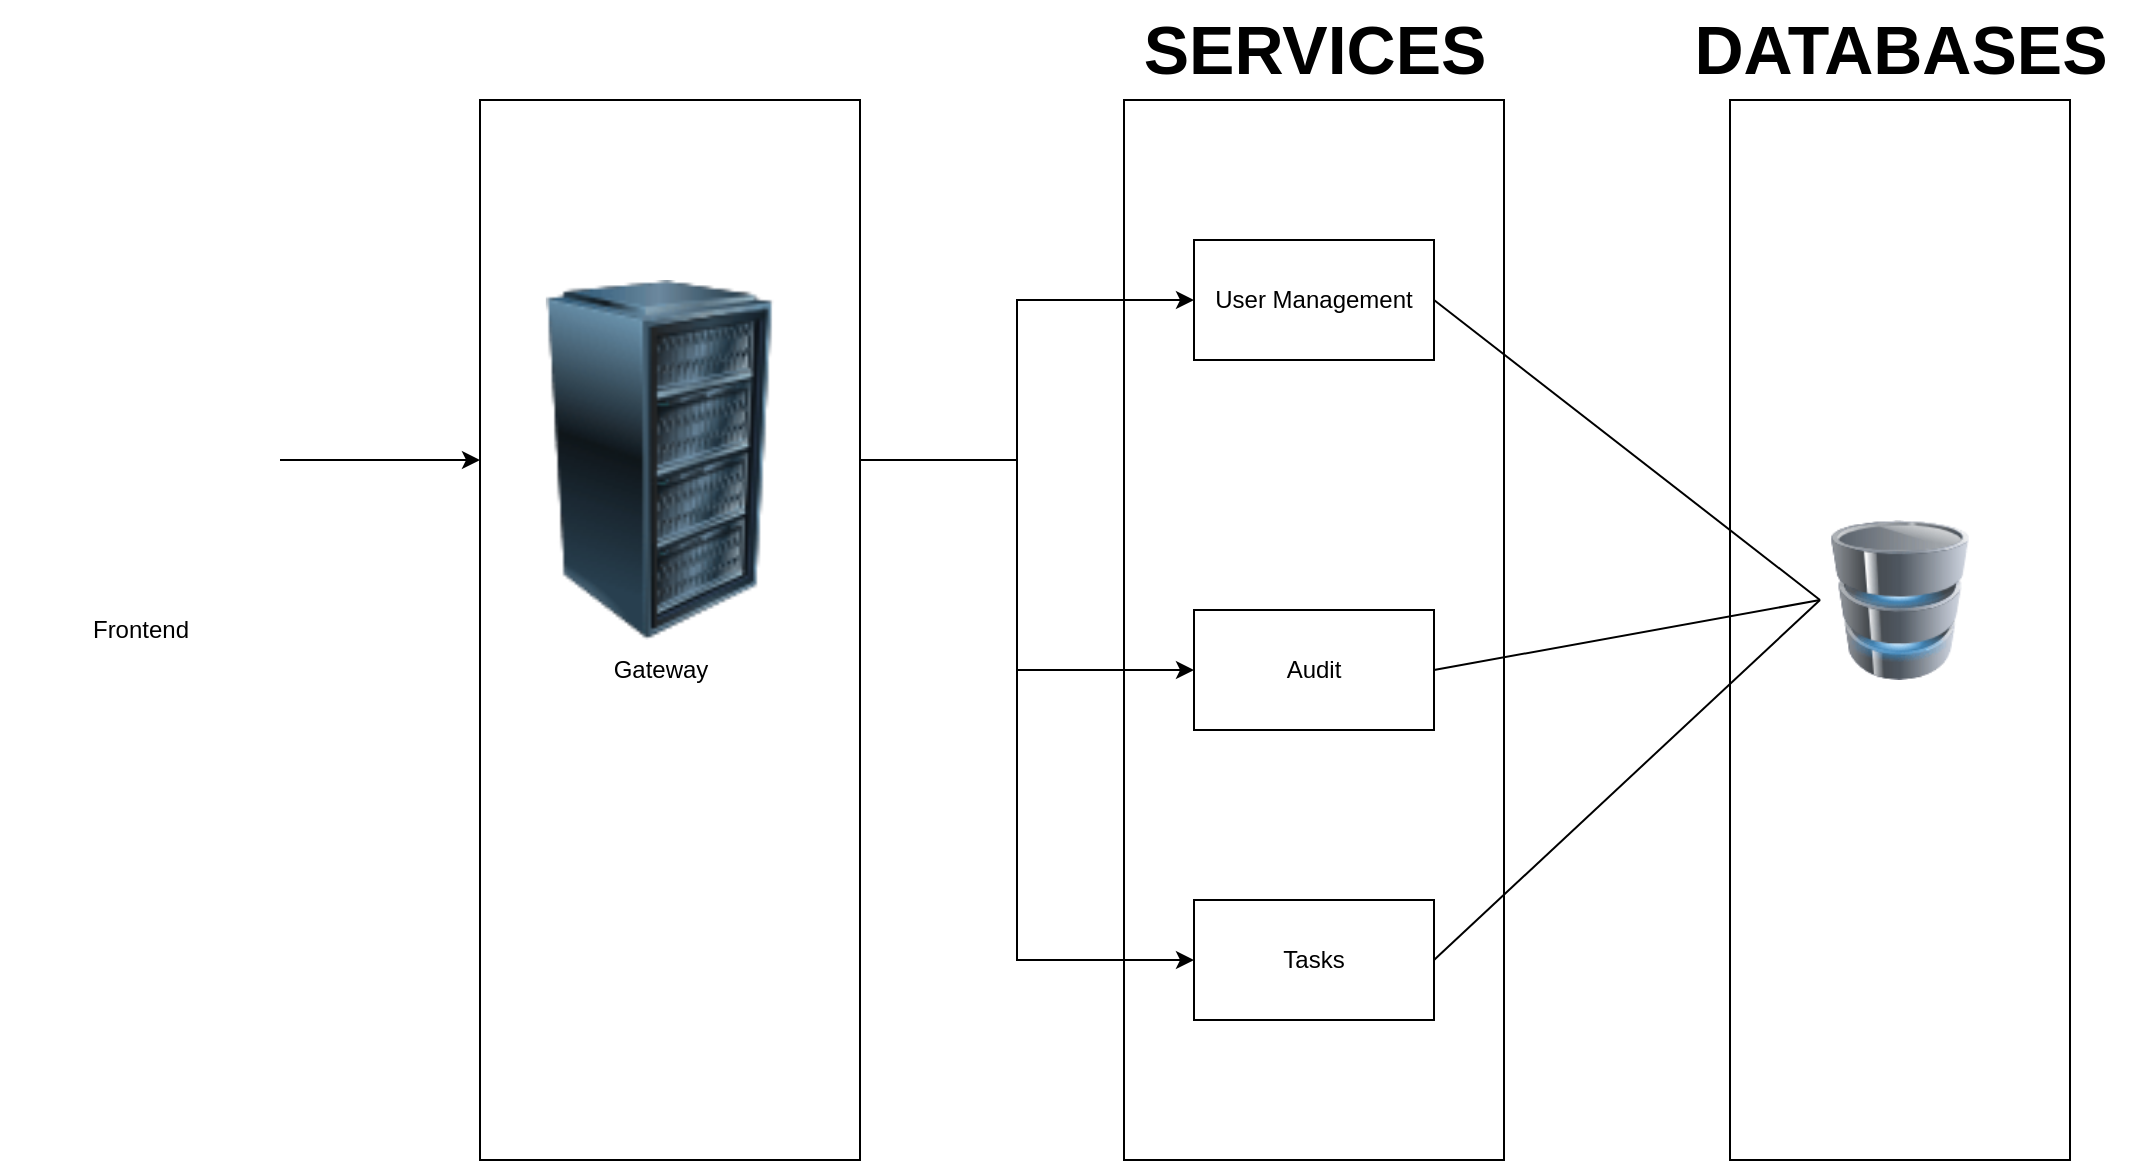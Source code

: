 <mxfile version="20.5.1" type="device"><diagram id="KHYRV4piHMib9RTVGFXQ" name="Seite-1"><mxGraphModel dx="1422" dy="1931" grid="1" gridSize="10" guides="1" tooltips="1" connect="1" arrows="1" fold="1" page="1" pageScale="1" pageWidth="827" pageHeight="1169" math="0" shadow="0"><root><mxCell id="0"/><mxCell id="1" parent="0"/><mxCell id="jXuimYJ_slHIaD4LjuTb-6" value="" style="rounded=0;whiteSpace=wrap;html=1;fontSize=34;" vertex="1" parent="1"><mxGeometry x="975" y="30" width="170" height="530" as="geometry"/></mxCell><mxCell id="jXuimYJ_slHIaD4LjuTb-2" value="" style="rounded=0;whiteSpace=wrap;html=1;" vertex="1" parent="1"><mxGeometry x="672" y="30" width="190" height="530" as="geometry"/></mxCell><mxCell id="xq8eAQjeTLdG8Dgep3Cc-6" style="edgeStyle=orthogonalEdgeStyle;rounded=0;orthogonalLoop=1;jettySize=auto;html=1;exitX=1;exitY=0.5;exitDx=0;exitDy=0;entryX=0;entryY=0.5;entryDx=0;entryDy=0;" parent="1" source="xq8eAQjeTLdG8Dgep3Cc-2" target="xq8eAQjeTLdG8Dgep3Cc-4" edge="1"><mxGeometry relative="1" as="geometry"/></mxCell><mxCell id="xq8eAQjeTLdG8Dgep3Cc-2" value="" style="shape=image;html=1;verticalAlign=top;verticalLabelPosition=bottom;labelBackgroundColor=#ffffff;imageAspect=0;aspect=fixed;image=https://cdn4.iconfinder.com/data/icons/essentials-72/24/004_-_Website-128.png" parent="1" vertex="1"><mxGeometry x="110" y="140" width="140" height="140" as="geometry"/></mxCell><mxCell id="xq8eAQjeTLdG8Dgep3Cc-3" value="Frontend" style="text;html=1;align=center;verticalAlign=middle;resizable=0;points=[];autosize=1;strokeColor=none;fillColor=none;" parent="1" vertex="1"><mxGeometry x="145" y="280" width="70" height="30" as="geometry"/></mxCell><mxCell id="xq8eAQjeTLdG8Dgep3Cc-16" style="edgeStyle=orthogonalEdgeStyle;rounded=0;orthogonalLoop=1;jettySize=auto;html=1;exitX=1;exitY=0.5;exitDx=0;exitDy=0;entryX=0;entryY=0.5;entryDx=0;entryDy=0;" parent="1" source="xq8eAQjeTLdG8Dgep3Cc-4" target="xq8eAQjeTLdG8Dgep3Cc-7" edge="1"><mxGeometry relative="1" as="geometry"/></mxCell><mxCell id="xq8eAQjeTLdG8Dgep3Cc-17" style="edgeStyle=orthogonalEdgeStyle;rounded=0;orthogonalLoop=1;jettySize=auto;html=1;exitX=1;exitY=0.5;exitDx=0;exitDy=0;entryX=0;entryY=0.5;entryDx=0;entryDy=0;" parent="1" source="xq8eAQjeTLdG8Dgep3Cc-4" target="xq8eAQjeTLdG8Dgep3Cc-9" edge="1"><mxGeometry relative="1" as="geometry"/></mxCell><mxCell id="xq8eAQjeTLdG8Dgep3Cc-19" style="edgeStyle=orthogonalEdgeStyle;rounded=0;orthogonalLoop=1;jettySize=auto;html=1;exitX=1;exitY=0.5;exitDx=0;exitDy=0;entryX=0;entryY=0.5;entryDx=0;entryDy=0;" parent="1" source="xq8eAQjeTLdG8Dgep3Cc-4" target="xq8eAQjeTLdG8Dgep3Cc-18" edge="1"><mxGeometry relative="1" as="geometry"/></mxCell><mxCell id="jXuimYJ_slHIaD4LjuTb-1" value="" style="rounded=0;whiteSpace=wrap;html=1;" vertex="1" parent="1"><mxGeometry x="350" y="30" width="190" height="530" as="geometry"/></mxCell><mxCell id="xq8eAQjeTLdG8Dgep3Cc-4" value="" style="image;html=1;image=img/lib/clip_art/computers/Server_Rack_128x128.png" parent="1" vertex="1"><mxGeometry x="350" y="120" width="180" height="180" as="geometry"/></mxCell><mxCell id="xq8eAQjeTLdG8Dgep3Cc-5" value="Gateway" style="text;html=1;align=center;verticalAlign=middle;resizable=0;points=[];autosize=1;strokeColor=none;fillColor=none;" parent="1" vertex="1"><mxGeometry x="405" y="300" width="70" height="30" as="geometry"/></mxCell><mxCell id="xq8eAQjeTLdG8Dgep3Cc-7" value="User Management" style="rounded=0;whiteSpace=wrap;html=1;" parent="1" vertex="1"><mxGeometry x="707" y="100" width="120" height="60" as="geometry"/></mxCell><mxCell id="xq8eAQjeTLdG8Dgep3Cc-8" value="" style="image;html=1;image=img/lib/clip_art/computers/Database_128x128.png" parent="1" vertex="1"><mxGeometry x="1020" y="240" width="80" height="80" as="geometry"/></mxCell><mxCell id="xq8eAQjeTLdG8Dgep3Cc-9" value="Audit" style="rounded=0;whiteSpace=wrap;html=1;" parent="1" vertex="1"><mxGeometry x="707" y="285" width="120" height="60" as="geometry"/></mxCell><mxCell id="xq8eAQjeTLdG8Dgep3Cc-15" value="" style="endArrow=none;html=1;rounded=0;entryX=0;entryY=0.5;entryDx=0;entryDy=0;exitX=1;exitY=0.5;exitDx=0;exitDy=0;" parent="1" source="xq8eAQjeTLdG8Dgep3Cc-7" target="xq8eAQjeTLdG8Dgep3Cc-8" edge="1"><mxGeometry width="50" height="50" relative="1" as="geometry"><mxPoint x="830" y="340" as="sourcePoint"/><mxPoint x="880" y="290" as="targetPoint"/></mxGeometry></mxCell><mxCell id="xq8eAQjeTLdG8Dgep3Cc-18" value="Tasks" style="rounded=0;whiteSpace=wrap;html=1;" parent="1" vertex="1"><mxGeometry x="707" y="430" width="120" height="60" as="geometry"/></mxCell><mxCell id="xq8eAQjeTLdG8Dgep3Cc-24" value="" style="endArrow=none;html=1;rounded=0;entryX=0;entryY=0.5;entryDx=0;entryDy=0;exitX=1;exitY=0.5;exitDx=0;exitDy=0;" parent="1" source="xq8eAQjeTLdG8Dgep3Cc-18" target="xq8eAQjeTLdG8Dgep3Cc-8" edge="1"><mxGeometry width="50" height="50" relative="1" as="geometry"><mxPoint x="660" y="400" as="sourcePoint"/><mxPoint x="920" y="460" as="targetPoint"/></mxGeometry></mxCell><mxCell id="jXuimYJ_slHIaD4LjuTb-3" value="&lt;b&gt;&lt;font style=&quot;font-size: 34px;&quot;&gt;SERVICES&lt;/font&gt;&lt;/b&gt;" style="text;html=1;align=center;verticalAlign=middle;resizable=0;points=[];autosize=1;strokeColor=none;fillColor=none;" vertex="1" parent="1"><mxGeometry x="672" y="-20" width="190" height="50" as="geometry"/></mxCell><mxCell id="jXuimYJ_slHIaD4LjuTb-4" value="" style="endArrow=none;html=1;rounded=0;entryX=0;entryY=0.5;entryDx=0;entryDy=0;exitX=1;exitY=0.5;exitDx=0;exitDy=0;" edge="1" parent="1" source="xq8eAQjeTLdG8Dgep3Cc-9" target="xq8eAQjeTLdG8Dgep3Cc-8"><mxGeometry width="50" height="50" relative="1" as="geometry"><mxPoint x="837" y="140" as="sourcePoint"/><mxPoint x="1020" y="220" as="targetPoint"/></mxGeometry></mxCell><mxCell id="jXuimYJ_slHIaD4LjuTb-7" value="&lt;b&gt;DATABASES&lt;/b&gt;" style="text;html=1;align=center;verticalAlign=middle;resizable=0;points=[];autosize=1;strokeColor=none;fillColor=none;fontSize=34;" vertex="1" parent="1"><mxGeometry x="945" y="-20" width="230" height="50" as="geometry"/></mxCell></root></mxGraphModel></diagram></mxfile>